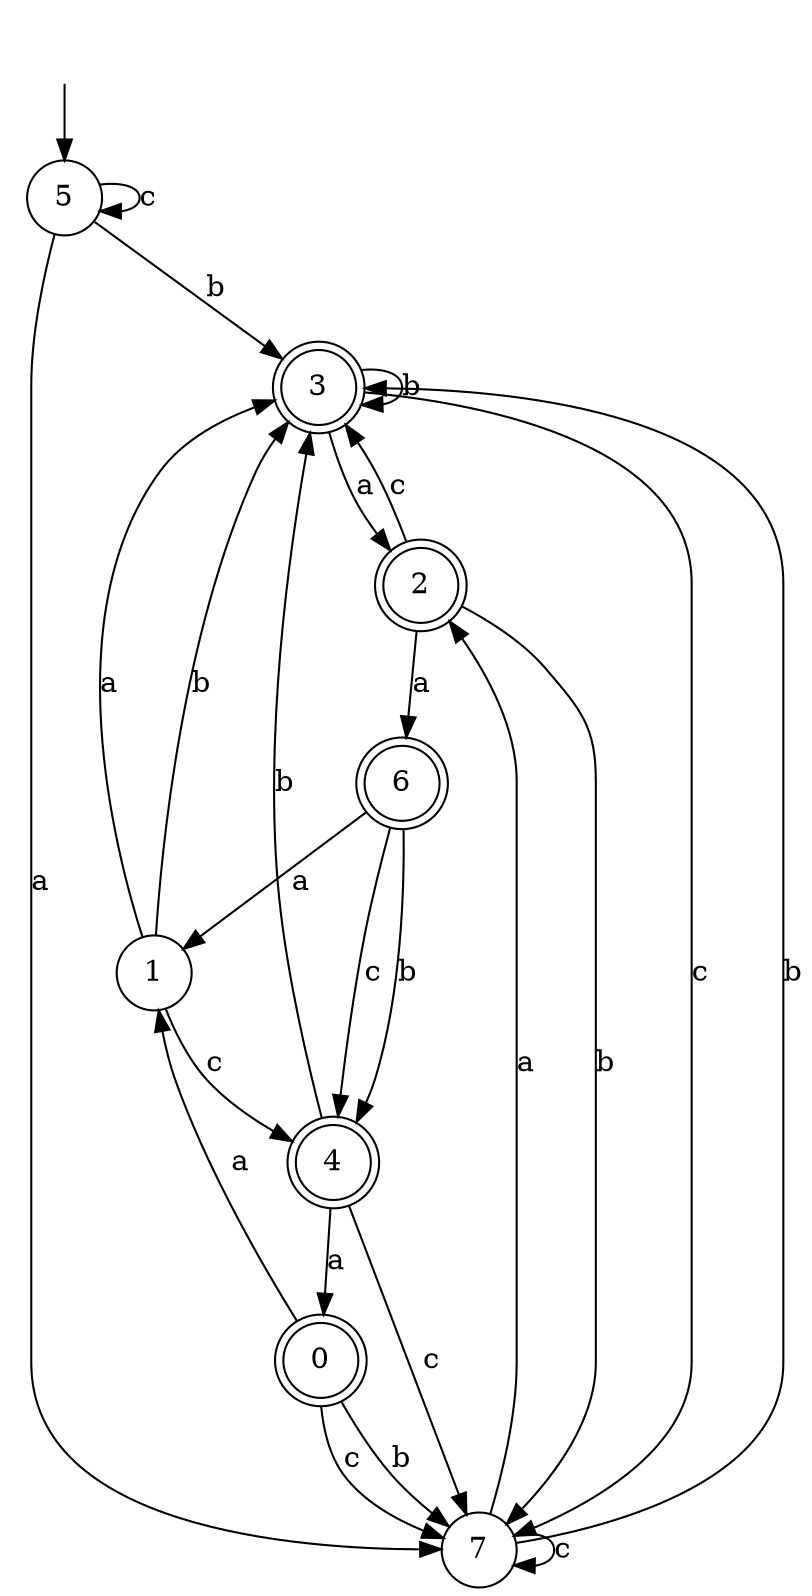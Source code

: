 digraph g {
__start [label=""shape=none]
	5[shape="circle" label="5"]
	0[shape="doublecircle" label="0"]
	1[shape="circle" label="1"]
	2[shape="doublecircle" label="2"]
	3[shape="doublecircle" label="3"]
	4[shape="doublecircle" label="4"]
	6[shape="doublecircle" label="6"]
	7[shape="circle" label="7"]

__start -> 5
	0 -> 1 [label="a"]
	0 -> 7 [label="b"]
	0 -> 7 [label="c"]
	1 -> 3 [label="a"]
	1 -> 3 [label="b"]
	1 -> 4 [label="c"]
	2 -> 6 [label="a"]
	2 -> 7 [label="b"]
	2 -> 3 [label="c"]
	3 -> 2 [label="a"]
	3 -> 3 [label="b"]
	3 -> 7 [label="c"]
	4 -> 0 [label="a"]
	4 -> 3 [label="b"]
	4 -> 7 [label="c"]
	5 -> 7 [label="a"]
	5 -> 3 [label="b"]
	5 -> 5 [label="c"]
	6 -> 1 [label="a"]
	6 -> 4 [label="b"]
	6 -> 4 [label="c"]
	7 -> 2 [label="a"]
	7 -> 3 [label="b"]
	7 -> 7 [label="c"]
}
